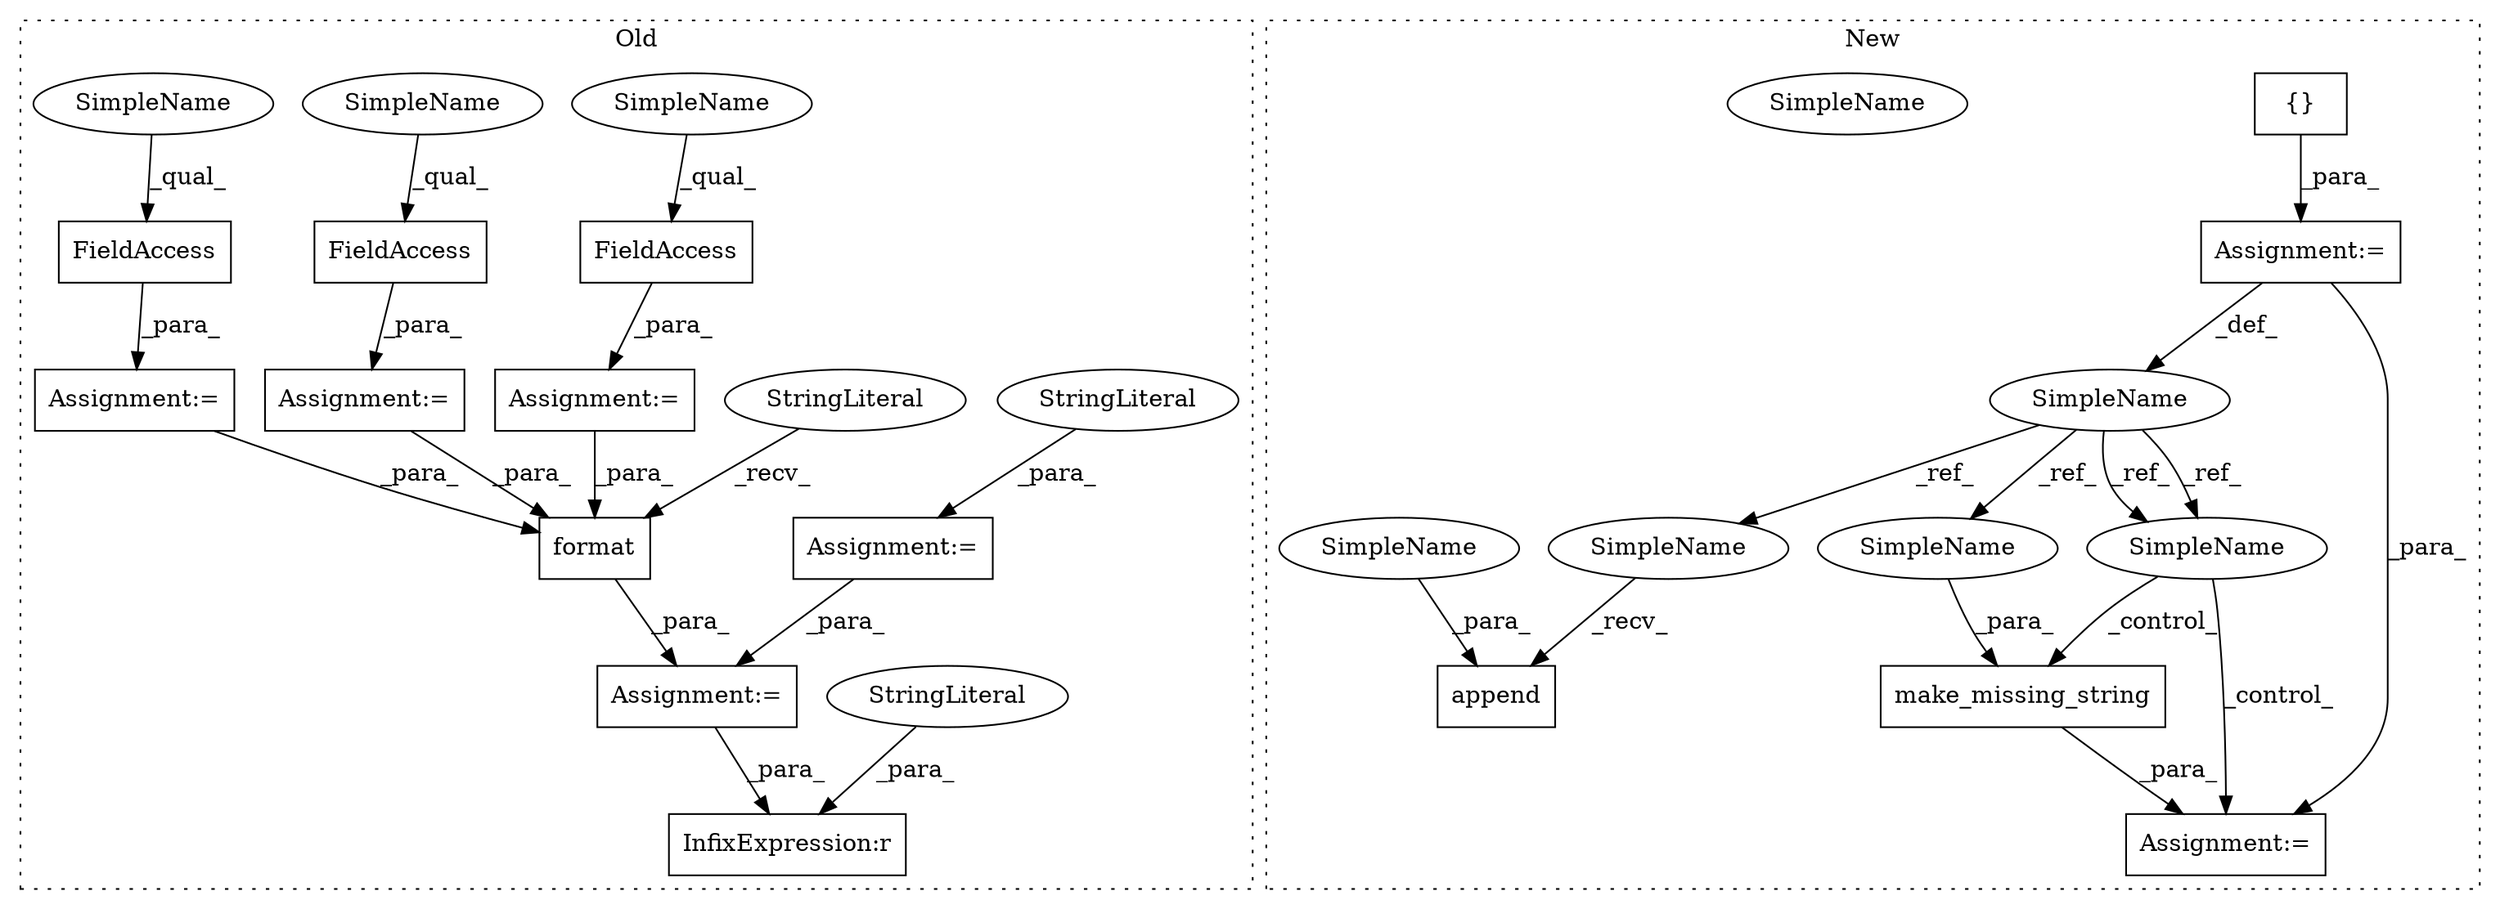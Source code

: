 digraph G {
subgraph cluster0 {
1 [label="format" a="32" s="2451,2463" l="7,1" shape="box"];
4 [label="InfixExpression:r" a="27" s="3517" l="4" shape="box"];
8 [label="StringLiteral" a="45" s="3521" l="2" shape="ellipse"];
10 [label="StringLiteral" a="45" s="2434" l="16" shape="ellipse"];
11 [label="Assignment:=" a="7" s="2432" l="2" shape="box"];
12 [label="Assignment:=" a="7" s="1815" l="1" shape="box"];
13 [label="Assignment:=" a="7" s="2265" l="1" shape="box"];
14 [label="FieldAccess" a="22" s="2266" l="11" shape="box"];
15 [label="Assignment:=" a="7" s="2244" l="1" shape="box"];
16 [label="FieldAccess" a="22" s="2245" l="11" shape="box"];
17 [label="StringLiteral" a="45" s="1816" l="2" shape="ellipse"];
18 [label="Assignment:=" a="7" s="2223" l="1" shape="box"];
19 [label="FieldAccess" a="22" s="2224" l="11" shape="box"];
21 [label="SimpleName" a="42" s="2224" l="9" shape="ellipse"];
22 [label="SimpleName" a="42" s="2245" l="9" shape="ellipse"];
23 [label="SimpleName" a="42" s="2266" l="9" shape="ellipse"];
label = "Old";
style="dotted";
}
subgraph cluster1 {
2 [label="make_missing_string" a="32" s="3542,3569" l="20,1" shape="box"];
3 [label="{}" a="4" s="1888" l="2" shape="box"];
5 [label="SimpleName" a="42" s="1871" l="7" shape="ellipse"];
6 [label="SimpleName" a="42" s="3497" l="7" shape="ellipse"];
7 [label="Assignment:=" a="7" s="3525" l="1" shape="box"];
9 [label="Assignment:=" a="7" s="1878" l="1" shape="box"];
20 [label="append" a="32" s="2438,2454" l="7,1" shape="box"];
24 [label="SimpleName" a="42" s="2445" l="9" shape="ellipse"];
25 [label="SimpleName" a="42" s="3497" l="7" shape="ellipse"];
26 [label="SimpleName" a="42" s="2430" l="7" shape="ellipse"];
27 [label="SimpleName" a="42" s="3562" l="7" shape="ellipse"];
label = "New";
style="dotted";
}
1 -> 11 [label="_para_"];
2 -> 7 [label="_para_"];
3 -> 9 [label="_para_"];
5 -> 27 [label="_ref_"];
5 -> 25 [label="_ref_"];
5 -> 25 [label="_ref_"];
5 -> 26 [label="_ref_"];
8 -> 4 [label="_para_"];
9 -> 5 [label="_def_"];
9 -> 7 [label="_para_"];
10 -> 1 [label="_recv_"];
11 -> 4 [label="_para_"];
12 -> 11 [label="_para_"];
13 -> 1 [label="_para_"];
14 -> 13 [label="_para_"];
15 -> 1 [label="_para_"];
16 -> 15 [label="_para_"];
17 -> 12 [label="_para_"];
18 -> 1 [label="_para_"];
19 -> 18 [label="_para_"];
21 -> 19 [label="_qual_"];
22 -> 16 [label="_qual_"];
23 -> 14 [label="_qual_"];
24 -> 20 [label="_para_"];
25 -> 7 [label="_control_"];
25 -> 2 [label="_control_"];
26 -> 20 [label="_recv_"];
27 -> 2 [label="_para_"];
}